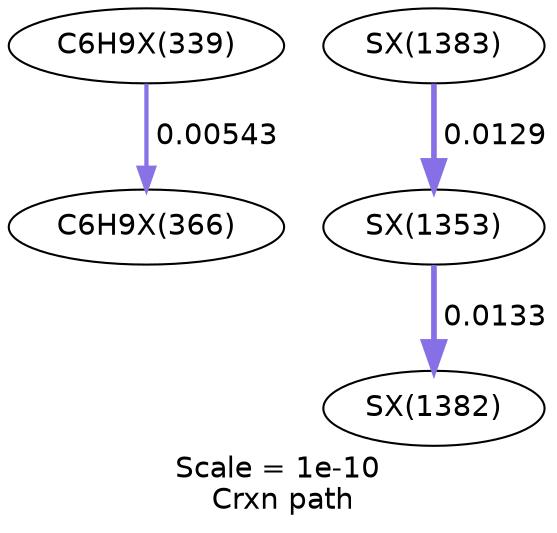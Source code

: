 digraph reaction_paths {
center=1;
s82 -> s83[fontname="Helvetica", style="setlinewidth(2.06)", arrowsize=1.03, color="0.7, 0.505, 0.9"
, label=" 0.00543"];
s124 -> s122[fontname="Helvetica", style="setlinewidth(2.71)", arrowsize=1.36, color="0.7, 0.513, 0.9"
, label=" 0.0129"];
s122 -> s123[fontname="Helvetica", style="setlinewidth(2.74)", arrowsize=1.37, color="0.7, 0.513, 0.9"
, label=" 0.0133"];
s82 [ fontname="Helvetica", label="C6H9X(339)"];
s83 [ fontname="Helvetica", label="C6H9X(366)"];
s122 [ fontname="Helvetica", label="SX(1353)"];
s123 [ fontname="Helvetica", label="SX(1382)"];
s124 [ fontname="Helvetica", label="SX(1383)"];
 label = "Scale = 1e-10\l Crxn path";
 fontname = "Helvetica";
}
